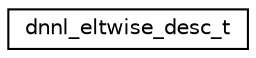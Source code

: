 digraph "Graphical Class Hierarchy"
{
 // LATEX_PDF_SIZE
  edge [fontname="Helvetica",fontsize="10",labelfontname="Helvetica",labelfontsize="10"];
  node [fontname="Helvetica",fontsize="10",shape=record];
  rankdir="LR";
  Node0 [label="dnnl_eltwise_desc_t",height=0.2,width=0.4,color="black", fillcolor="white", style="filled",URL="$structdnnl__eltwise__desc__t.html",tooltip="A descriptor of a element-wise operation."];
}
